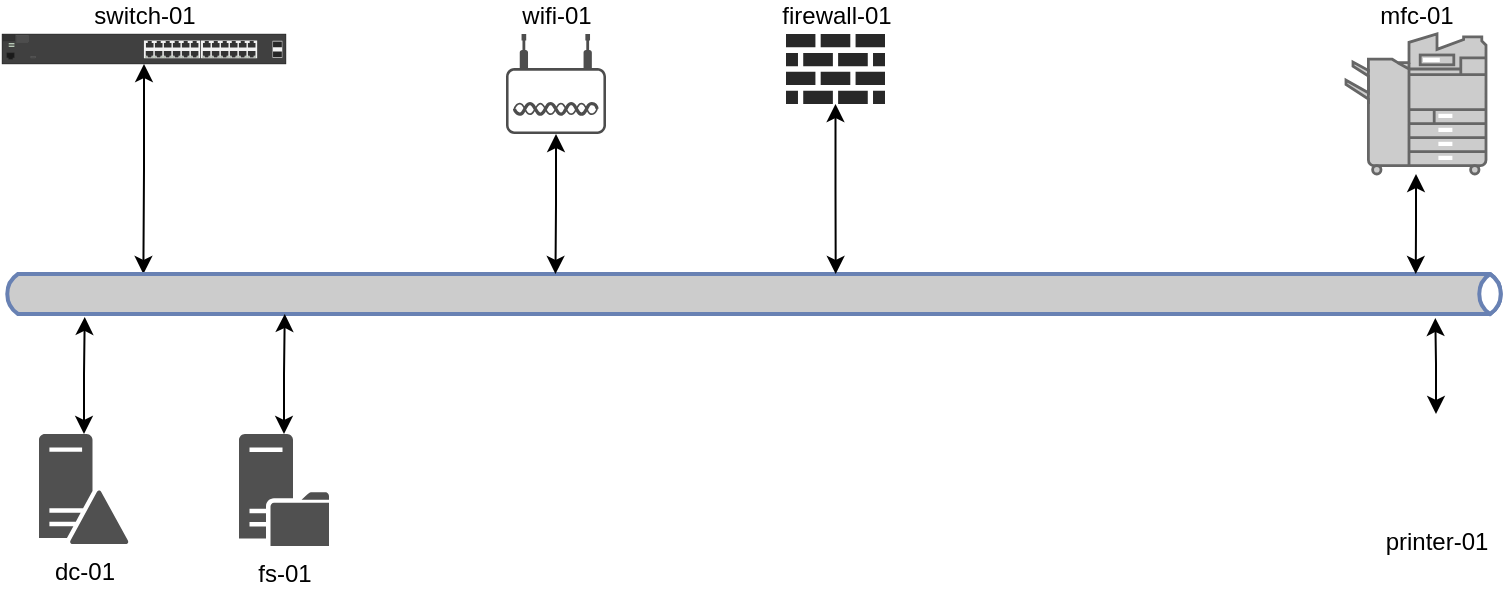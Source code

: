 <mxfile version="21.0.2" type="device"><diagram id="b6ezudLEMjEVSUdVGraq" name="Page-1"><mxGraphModel dx="1274" dy="658" grid="1" gridSize="10" guides="1" tooltips="1" connect="1" arrows="1" fold="1" page="1" pageScale="1" pageWidth="827" pageHeight="1169" math="0" shadow="0"><root><mxCell id="0"/><mxCell id="1" parent="0"/><mxCell id="BsPyE-3r-VWZq3n1rmmv-65" style="edgeStyle=orthogonalEdgeStyle;rounded=0;orthogonalLoop=1;jettySize=auto;html=1;entryX=0.094;entryY=0;entryDx=0;entryDy=0;entryPerimeter=0;fontColor=#000000;startArrow=classic;startFill=1;" parent="1" source="zR5qEHs_aoHfr4XfOAKe-11" target="BsPyE-3r-VWZq3n1rmmv-1" edge="1"><mxGeometry relative="1" as="geometry"/></mxCell><mxCell id="zR5qEHs_aoHfr4XfOAKe-11" value="switch-01" style="html=1;verticalLabelPosition=top;verticalAlign=bottom;outlineConnect=0;shadow=0;dashed=0;shape=mxgraph.rack.hpe_aruba.switches.j9856a_2530_24g_2sfpplus_switch;labelPosition=center;align=center;" parent="1" vertex="1"><mxGeometry x="38" y="40" width="142" height="15" as="geometry"/></mxCell><mxCell id="BsPyE-3r-VWZq3n1rmmv-1" value="" style="html=1;fillColor=#CCCCCC;strokeColor=#6881B3;gradientColor=none;gradientDirection=north;strokeWidth=2;shape=mxgraph.networks.bus;gradientColor=none;gradientDirection=north;fontColor=#ffffff;perimeter=backbonePerimeter;backboneSize=20;" parent="1" vertex="1"><mxGeometry x="38" y="160" width="752" height="20" as="geometry"/></mxCell><mxCell id="BsPyE-3r-VWZq3n1rmmv-62" style="edgeStyle=orthogonalEdgeStyle;rounded=0;orthogonalLoop=1;jettySize=auto;html=1;entryX=0.368;entryY=0;entryDx=0;entryDy=0;entryPerimeter=0;fontColor=#000000;startArrow=classic;startFill=1;" parent="1" source="BsPyE-3r-VWZq3n1rmmv-15" target="BsPyE-3r-VWZq3n1rmmv-1" edge="1"><mxGeometry relative="1" as="geometry"/></mxCell><mxCell id="BsPyE-3r-VWZq3n1rmmv-15" value="&lt;div&gt;wifi-01&lt;/div&gt;" style="points=[[0.03,0.36,0],[0.18,0,0],[0.5,0.34,0],[0.82,0,0],[0.97,0.36,0],[1,0.67,0],[0.975,0.975,0],[0.5,1,0],[0.025,0.975,0],[0,0.67,0]];verticalLabelPosition=top;sketch=0;html=1;verticalAlign=bottom;aspect=fixed;align=center;pointerEvents=1;shape=mxgraph.cisco19.wireless_access_point;fillColor=#4D4D4D;strokeColor=none;fontColor=#000000;labelPosition=center;" parent="1" vertex="1"><mxGeometry x="290" y="40" width="50" height="50" as="geometry"/></mxCell><mxCell id="BsPyE-3r-VWZq3n1rmmv-46" style="edgeStyle=orthogonalEdgeStyle;rounded=0;orthogonalLoop=1;jettySize=auto;html=1;entryX=0.055;entryY=1.073;entryDx=0;entryDy=0;entryPerimeter=0;fontColor=#000000;startArrow=classic;startFill=1;" parent="1" source="BsPyE-3r-VWZq3n1rmmv-25" target="BsPyE-3r-VWZq3n1rmmv-1" edge="1"><mxGeometry relative="1" as="geometry"/></mxCell><mxCell id="BsPyE-3r-VWZq3n1rmmv-25" value="dc-01" style="sketch=0;pointerEvents=1;shadow=0;dashed=0;html=1;strokeColor=none;fillColor=#505050;labelPosition=center;verticalLabelPosition=bottom;verticalAlign=top;outlineConnect=0;align=center;shape=mxgraph.office.servers.domain_controller;fontColor=#000000;" parent="1" vertex="1"><mxGeometry x="56.5" y="240" width="45" height="55" as="geometry"/></mxCell><mxCell id="BsPyE-3r-VWZq3n1rmmv-47" style="edgeStyle=orthogonalEdgeStyle;rounded=0;orthogonalLoop=1;jettySize=auto;html=1;entryX=0.188;entryY=1;entryDx=0;entryDy=0;entryPerimeter=0;fontColor=#000000;startArrow=classic;startFill=1;" parent="1" source="BsPyE-3r-VWZq3n1rmmv-26" target="BsPyE-3r-VWZq3n1rmmv-1" edge="1"><mxGeometry relative="1" as="geometry"/></mxCell><mxCell id="BsPyE-3r-VWZq3n1rmmv-26" value="fs-01" style="sketch=0;pointerEvents=1;shadow=0;dashed=0;html=1;strokeColor=none;fillColor=#505050;labelPosition=center;verticalLabelPosition=bottom;verticalAlign=top;outlineConnect=0;align=center;shape=mxgraph.office.servers.file_server;fontColor=#000000;" parent="1" vertex="1"><mxGeometry x="156.5" y="240" width="45" height="56" as="geometry"/></mxCell><mxCell id="BsPyE-3r-VWZq3n1rmmv-70" style="edgeStyle=orthogonalEdgeStyle;rounded=0;orthogonalLoop=1;jettySize=auto;html=1;entryX=0.94;entryY=0;entryDx=0;entryDy=0;entryPerimeter=0;fontColor=#000000;startArrow=classic;startFill=1;" parent="1" source="BsPyE-3r-VWZq3n1rmmv-33" target="BsPyE-3r-VWZq3n1rmmv-1" edge="1"><mxGeometry relative="1" as="geometry"/></mxCell><mxCell id="BsPyE-3r-VWZq3n1rmmv-33" value="mfc-01" style="fontColor=#000000;verticalAlign=bottom;verticalLabelPosition=top;labelPosition=center;align=center;html=1;outlineConnect=0;fillColor=#CCCCCC;strokeColor=#666666;gradientColor=none;gradientDirection=north;strokeWidth=2;shape=mxgraph.networks.copier;" parent="1" vertex="1"><mxGeometry x="710" y="40" width="70" height="70" as="geometry"/></mxCell><mxCell id="BsPyE-3r-VWZq3n1rmmv-68" style="edgeStyle=orthogonalEdgeStyle;rounded=0;orthogonalLoop=1;jettySize=auto;html=1;entryX=0.674;entryY=0;entryDx=0;entryDy=0;entryPerimeter=0;fontColor=#000000;startArrow=classic;startFill=1;" parent="1" source="BsPyE-3r-VWZq3n1rmmv-67" edge="1"><mxGeometry relative="1" as="geometry"><mxPoint x="454.848" y="160" as="targetPoint"/></mxGeometry></mxCell><mxCell id="BsPyE-3r-VWZq3n1rmmv-67" value="firewall-01" style="verticalLabelPosition=top;sketch=0;html=1;fillColor=#282828;strokeColor=none;verticalAlign=bottom;pointerEvents=1;align=center;shape=mxgraph.cisco_safe.security_icons.firewall;fontColor=#000000;labelPosition=center;" parent="1" vertex="1"><mxGeometry x="430" y="40" width="49.5" height="35" as="geometry"/></mxCell><mxCell id="T45IbJJ2oxymw9ROtrj3-12" style="edgeStyle=orthogonalEdgeStyle;rounded=0;orthogonalLoop=1;jettySize=auto;html=1;exitX=0.5;exitY=0;exitDx=0;exitDy=0;entryX=0.953;entryY=1.1;entryDx=0;entryDy=0;entryPerimeter=0;startArrow=classic;startFill=1;" parent="1" source="T45IbJJ2oxymw9ROtrj3-6" target="BsPyE-3r-VWZq3n1rmmv-1" edge="1"><mxGeometry relative="1" as="geometry"/></mxCell><mxCell id="T45IbJJ2oxymw9ROtrj3-6" value="printer-01" style="shape=image;html=1;verticalAlign=top;verticalLabelPosition=bottom;labelBackgroundColor=#ffffff;imageAspect=0;aspect=fixed;image=https://cdn4.iconfinder.com/data/icons/office-time/512/7-128.png" parent="1" vertex="1"><mxGeometry x="730" y="230" width="50" height="50" as="geometry"/></mxCell></root></mxGraphModel></diagram></mxfile>